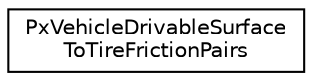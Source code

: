 digraph "Graphical Class Hierarchy"
{
  edge [fontname="Helvetica",fontsize="10",labelfontname="Helvetica",labelfontsize="10"];
  node [fontname="Helvetica",fontsize="10",shape=record];
  rankdir="LR";
  Node0 [label="PxVehicleDrivableSurface\lToTireFrictionPairs",height=0.2,width=0.4,color="black", fillcolor="white", style="filled",URL="$classPxVehicleDrivableSurfaceToTireFrictionPairs.html",tooltip="Friction for each combination of driving surface type and tire type. "];
}
